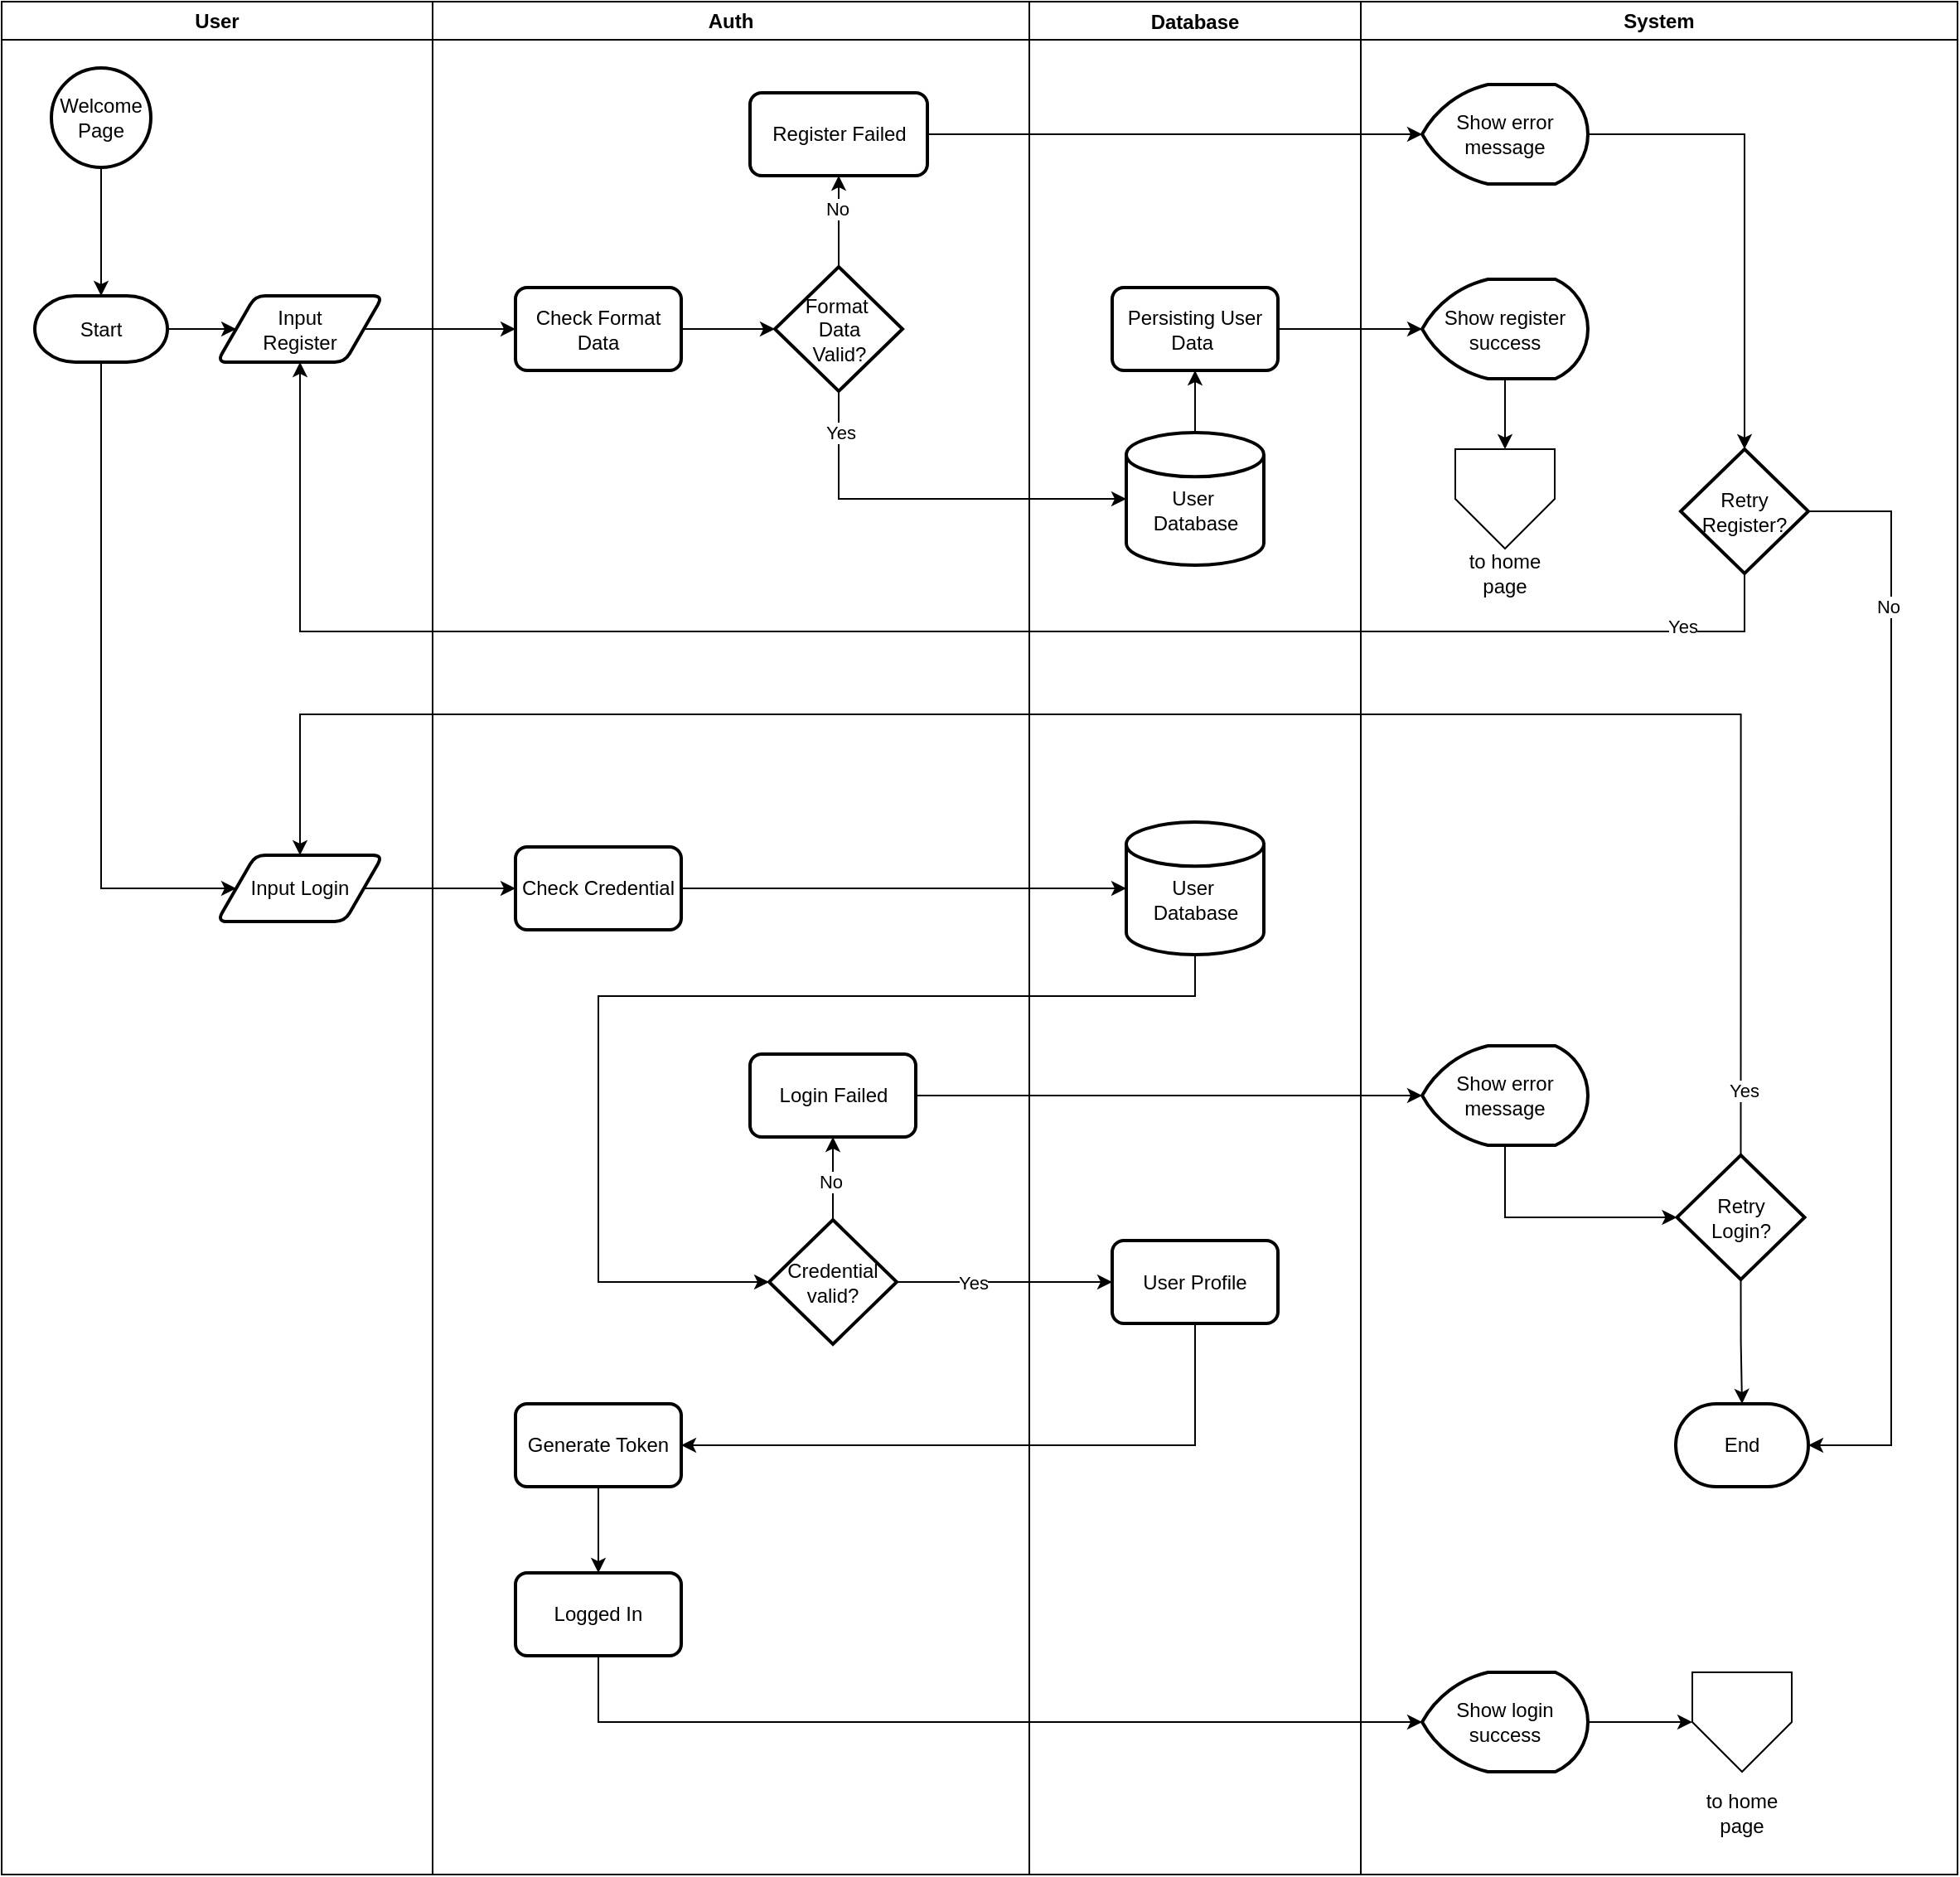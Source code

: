 <mxfile version="26.0.15" pages="2">
  <diagram id="C5RBs43oDa-KdzZeNtuy" name="Users">
    <mxGraphModel dx="1504" dy="710" grid="1" gridSize="10" guides="1" tooltips="1" connect="1" arrows="1" fold="1" page="1" pageScale="1" pageWidth="827" pageHeight="1169" math="0" shadow="0">
      <root>
        <mxCell id="WIyWlLk6GJQsqaUBKTNV-0" />
        <mxCell id="WIyWlLk6GJQsqaUBKTNV-1" parent="WIyWlLk6GJQsqaUBKTNV-0" />
        <mxCell id="IJASuBAqT-sii7Gef456-34" value="Database" style="swimlane;" vertex="1" parent="WIyWlLk6GJQsqaUBKTNV-1">
          <mxGeometry x="640" y="20" width="200" height="1130" as="geometry" />
        </mxCell>
        <mxCell id="I5kq6Bi214TYewrGyoF_-20" value="&lt;div&gt;&lt;br&gt;&lt;/div&gt;&lt;div&gt;User&amp;nbsp;&lt;/div&gt;&lt;div&gt;Database&lt;/div&gt;" style="strokeWidth=2;html=1;shape=mxgraph.flowchart.database;whiteSpace=wrap;" vertex="1" parent="IJASuBAqT-sii7Gef456-34">
          <mxGeometry x="58.5" y="495" width="83" height="80" as="geometry" />
        </mxCell>
        <mxCell id="ypqF2_i0VFzySZQqtAtH-0" value="User Profile" style="rounded=1;whiteSpace=wrap;html=1;absoluteArcSize=1;arcSize=14;strokeWidth=2;" vertex="1" parent="IJASuBAqT-sii7Gef456-34">
          <mxGeometry x="50" y="747.5" width="100" height="50" as="geometry" />
        </mxCell>
        <mxCell id="IJASuBAqT-sii7Gef456-7" value="User" style="swimlane;whiteSpace=wrap;html=1;" vertex="1" parent="WIyWlLk6GJQsqaUBKTNV-1">
          <mxGeometry x="20" y="20" width="260" height="1130" as="geometry" />
        </mxCell>
        <mxCell id="IJASuBAqT-sii7Gef456-5" value="Welcome Page" style="strokeWidth=2;html=1;shape=mxgraph.flowchart.start_2;whiteSpace=wrap;" vertex="1" parent="IJASuBAqT-sii7Gef456-7">
          <mxGeometry x="30" y="40" width="60" height="60" as="geometry" />
        </mxCell>
        <mxCell id="IJASuBAqT-sii7Gef456-8" value="Auth" style="swimlane;whiteSpace=wrap;html=1;" vertex="1" parent="WIyWlLk6GJQsqaUBKTNV-1">
          <mxGeometry x="280" y="20" width="360" height="1130" as="geometry" />
        </mxCell>
        <mxCell id="IJASuBAqT-sii7Gef456-9" value="System" style="swimlane;whiteSpace=wrap;html=1;" vertex="1" parent="WIyWlLk6GJQsqaUBKTNV-1">
          <mxGeometry x="840" y="20" width="360" height="1130" as="geometry" />
        </mxCell>
        <mxCell id="IJASuBAqT-sii7Gef456-64" style="edgeStyle=orthogonalEdgeStyle;rounded=0;orthogonalLoop=1;jettySize=auto;html=1;exitX=1;exitY=0.5;exitDx=0;exitDy=0;exitPerimeter=0;entryX=0.5;entryY=0;entryDx=0;entryDy=0;entryPerimeter=0;" edge="1" parent="IJASuBAqT-sii7Gef456-9" source="IJASuBAqT-sii7Gef456-58" target="IJASuBAqT-sii7Gef456-62">
          <mxGeometry relative="1" as="geometry" />
        </mxCell>
        <mxCell id="I5kq6Bi214TYewrGyoF_-12" style="edgeStyle=orthogonalEdgeStyle;rounded=0;orthogonalLoop=1;jettySize=auto;html=1;exitX=0.5;exitY=1;exitDx=0;exitDy=0;exitPerimeter=0;entryX=0.5;entryY=1;entryDx=0;entryDy=0;" edge="1" parent="IJASuBAqT-sii7Gef456-9" source="IJASuBAqT-sii7Gef456-62" target="IJASuBAqT-sii7Gef456-6">
          <mxGeometry relative="1" as="geometry">
            <Array as="points">
              <mxPoint x="232" y="380" />
              <mxPoint x="-640" y="380" />
            </Array>
          </mxGeometry>
        </mxCell>
        <mxCell id="I5kq6Bi214TYewrGyoF_-13" value="Yes" style="edgeLabel;html=1;align=center;verticalAlign=middle;resizable=0;points=[];" vertex="1" connectable="0" parent="I5kq6Bi214TYewrGyoF_-12">
          <mxGeometry x="-0.863" y="-3" relative="1" as="geometry">
            <mxPoint as="offset" />
          </mxGeometry>
        </mxCell>
        <mxCell id="IJASuBAqT-sii7Gef456-62" value="Retry&lt;br&gt;Register?" style="strokeWidth=2;html=1;shape=mxgraph.flowchart.decision;whiteSpace=wrap;" vertex="1" parent="IJASuBAqT-sii7Gef456-9">
          <mxGeometry x="193" y="270" width="77" height="75" as="geometry" />
        </mxCell>
        <mxCell id="IJASuBAqT-sii7Gef456-70" style="edgeStyle=orthogonalEdgeStyle;rounded=0;orthogonalLoop=1;jettySize=auto;html=1;exitX=1;exitY=0.5;exitDx=0;exitDy=0;exitPerimeter=0;entryX=0;entryY=0.5;entryDx=0;entryDy=0;" edge="1" parent="IJASuBAqT-sii7Gef456-9" source="IJASuBAqT-sii7Gef456-32" target="IJASuBAqT-sii7Gef456-69">
          <mxGeometry relative="1" as="geometry" />
        </mxCell>
        <mxCell id="IJASuBAqT-sii7Gef456-82" style="edgeStyle=orthogonalEdgeStyle;rounded=0;orthogonalLoop=1;jettySize=auto;html=1;exitX=0.5;exitY=1;exitDx=0;exitDy=0;exitPerimeter=0;entryX=0.5;entryY=0;entryDx=0;entryDy=0;entryPerimeter=0;" edge="1" parent="IJASuBAqT-sii7Gef456-9" source="IJASuBAqT-sii7Gef456-38" target="IJASuBAqT-sii7Gef456-81">
          <mxGeometry relative="1" as="geometry" />
        </mxCell>
        <mxCell id="ypqF2_i0VFzySZQqtAtH-5" style="edgeStyle=orthogonalEdgeStyle;rounded=0;orthogonalLoop=1;jettySize=auto;html=1;exitX=0.5;exitY=1;exitDx=0;exitDy=0;exitPerimeter=0;entryX=0;entryY=0.5;entryDx=0;entryDy=0;entryPerimeter=0;" edge="1" parent="IJASuBAqT-sii7Gef456-9" source="IJASuBAqT-sii7Gef456-30" target="IJASuBAqT-sii7Gef456-38">
          <mxGeometry relative="1" as="geometry" />
        </mxCell>
        <mxCell id="IJASuBAqT-sii7Gef456-52" value="Register Failed" style="rounded=1;whiteSpace=wrap;html=1;absoluteArcSize=1;arcSize=14;strokeWidth=2;" vertex="1" parent="IJASuBAqT-sii7Gef456-9">
          <mxGeometry x="-368.5" y="55" width="107" height="50" as="geometry" />
        </mxCell>
        <mxCell id="IJASuBAqT-sii7Gef456-59" style="edgeStyle=orthogonalEdgeStyle;rounded=0;orthogonalLoop=1;jettySize=auto;html=1;exitX=1;exitY=0.5;exitDx=0;exitDy=0;entryX=0;entryY=0.5;entryDx=0;entryDy=0;entryPerimeter=0;" edge="1" parent="IJASuBAqT-sii7Gef456-9" source="IJASuBAqT-sii7Gef456-52" target="IJASuBAqT-sii7Gef456-58">
          <mxGeometry relative="1" as="geometry" />
        </mxCell>
        <mxCell id="IJASuBAqT-sii7Gef456-58" value="Show error message" style="strokeWidth=2;html=1;shape=mxgraph.flowchart.display;whiteSpace=wrap;" vertex="1" parent="IJASuBAqT-sii7Gef456-9">
          <mxGeometry x="37" y="50" width="100" height="60" as="geometry" />
        </mxCell>
        <mxCell id="IJASuBAqT-sii7Gef456-3" value="Start" style="strokeWidth=2;html=1;shape=mxgraph.flowchart.terminator;whiteSpace=wrap;" vertex="1" parent="IJASuBAqT-sii7Gef456-9">
          <mxGeometry x="-800" y="177.5" width="80" height="40" as="geometry" />
        </mxCell>
        <mxCell id="IJASuBAqT-sii7Gef456-6" value="Input&lt;div&gt;Register&lt;/div&gt;" style="shape=parallelogram;html=1;strokeWidth=2;perimeter=parallelogramPerimeter;whiteSpace=wrap;rounded=1;arcSize=12;size=0.23;" vertex="1" parent="IJASuBAqT-sii7Gef456-9">
          <mxGeometry x="-690" y="177.5" width="100" height="40" as="geometry" />
        </mxCell>
        <mxCell id="IJASuBAqT-sii7Gef456-46" value="Check Format Data" style="rounded=1;whiteSpace=wrap;html=1;absoluteArcSize=1;arcSize=14;strokeWidth=2;" vertex="1" parent="IJASuBAqT-sii7Gef456-9">
          <mxGeometry x="-510" y="172.5" width="100" height="50" as="geometry" />
        </mxCell>
        <mxCell id="IJASuBAqT-sii7Gef456-48" value="Format&amp;nbsp;&lt;div&gt;Data&lt;/div&gt;&lt;div&gt;Valid?&lt;/div&gt;" style="strokeWidth=2;html=1;shape=mxgraph.flowchart.decision;whiteSpace=wrap;" vertex="1" parent="IJASuBAqT-sii7Gef456-9">
          <mxGeometry x="-353.5" y="160" width="77" height="75" as="geometry" />
        </mxCell>
        <mxCell id="IJASuBAqT-sii7Gef456-50" value="Persisting User Data&amp;nbsp;" style="rounded=1;whiteSpace=wrap;html=1;absoluteArcSize=1;arcSize=14;strokeWidth=2;" vertex="1" parent="IJASuBAqT-sii7Gef456-9">
          <mxGeometry x="-150" y="172.5" width="100" height="50" as="geometry" />
        </mxCell>
        <mxCell id="I5kq6Bi214TYewrGyoF_-0" value="&lt;div&gt;&lt;br&gt;&lt;/div&gt;&lt;div&gt;User&amp;nbsp;&lt;/div&gt;&lt;div&gt;Database&lt;/div&gt;" style="strokeWidth=2;html=1;shape=mxgraph.flowchart.database;whiteSpace=wrap;" vertex="1" parent="IJASuBAqT-sii7Gef456-9">
          <mxGeometry x="-141.5" y="260" width="83" height="80" as="geometry" />
        </mxCell>
        <mxCell id="I5kq6Bi214TYewrGyoF_-16" style="edgeStyle=orthogonalEdgeStyle;rounded=0;orthogonalLoop=1;jettySize=auto;html=1;exitX=0.5;exitY=1;exitDx=0;exitDy=0;exitPerimeter=0;entryX=0.5;entryY=0;entryDx=0;entryDy=0;" edge="1" parent="IJASuBAqT-sii7Gef456-9" source="IJASuBAqT-sii7Gef456-60" target="I5kq6Bi214TYewrGyoF_-14">
          <mxGeometry relative="1" as="geometry" />
        </mxCell>
        <mxCell id="IJASuBAqT-sii7Gef456-60" value="Show register success" style="strokeWidth=2;html=1;shape=mxgraph.flowchart.display;whiteSpace=wrap;" vertex="1" parent="IJASuBAqT-sii7Gef456-9">
          <mxGeometry x="37" y="167.5" width="100" height="60" as="geometry" />
        </mxCell>
        <mxCell id="IJASuBAqT-sii7Gef456-19" style="edgeStyle=orthogonalEdgeStyle;rounded=0;orthogonalLoop=1;jettySize=auto;html=1;exitX=1;exitY=0.5;exitDx=0;exitDy=0;exitPerimeter=0;entryX=0;entryY=0.5;entryDx=0;entryDy=0;" edge="1" parent="IJASuBAqT-sii7Gef456-9" source="IJASuBAqT-sii7Gef456-3" target="IJASuBAqT-sii7Gef456-6">
          <mxGeometry relative="1" as="geometry" />
        </mxCell>
        <mxCell id="IJASuBAqT-sii7Gef456-47" style="edgeStyle=orthogonalEdgeStyle;rounded=0;orthogonalLoop=1;jettySize=auto;html=1;exitX=1;exitY=0.5;exitDx=0;exitDy=0;entryX=0;entryY=0.5;entryDx=0;entryDy=0;" edge="1" parent="IJASuBAqT-sii7Gef456-9" source="IJASuBAqT-sii7Gef456-6" target="IJASuBAqT-sii7Gef456-46">
          <mxGeometry relative="1" as="geometry" />
        </mxCell>
        <mxCell id="I5kq6Bi214TYewrGyoF_-5" style="edgeStyle=orthogonalEdgeStyle;rounded=0;orthogonalLoop=1;jettySize=auto;html=1;exitX=0.5;exitY=0;exitDx=0;exitDy=0;exitPerimeter=0;entryX=0.5;entryY=1;entryDx=0;entryDy=0;" edge="1" parent="IJASuBAqT-sii7Gef456-9" source="IJASuBAqT-sii7Gef456-48" target="IJASuBAqT-sii7Gef456-52">
          <mxGeometry relative="1" as="geometry" />
        </mxCell>
        <mxCell id="I5kq6Bi214TYewrGyoF_-6" value="No" style="edgeLabel;html=1;align=center;verticalAlign=middle;resizable=0;points=[];" vertex="1" connectable="0" parent="I5kq6Bi214TYewrGyoF_-5">
          <mxGeometry x="0.282" y="1" relative="1" as="geometry">
            <mxPoint as="offset" />
          </mxGeometry>
        </mxCell>
        <mxCell id="IJASuBAqT-sii7Gef456-49" style="edgeStyle=orthogonalEdgeStyle;rounded=0;orthogonalLoop=1;jettySize=auto;html=1;exitX=1;exitY=0.5;exitDx=0;exitDy=0;entryX=0;entryY=0.5;entryDx=0;entryDy=0;entryPerimeter=0;" edge="1" parent="IJASuBAqT-sii7Gef456-9" source="IJASuBAqT-sii7Gef456-46" target="IJASuBAqT-sii7Gef456-48">
          <mxGeometry relative="1" as="geometry" />
        </mxCell>
        <mxCell id="I5kq6Bi214TYewrGyoF_-7" style="edgeStyle=orthogonalEdgeStyle;rounded=0;orthogonalLoop=1;jettySize=auto;html=1;exitX=0.5;exitY=1;exitDx=0;exitDy=0;exitPerimeter=0;entryX=0;entryY=0.5;entryDx=0;entryDy=0;entryPerimeter=0;" edge="1" parent="IJASuBAqT-sii7Gef456-9" source="IJASuBAqT-sii7Gef456-48" target="I5kq6Bi214TYewrGyoF_-0">
          <mxGeometry relative="1" as="geometry" />
        </mxCell>
        <mxCell id="I5kq6Bi214TYewrGyoF_-8" value="Yes" style="edgeLabel;html=1;align=center;verticalAlign=middle;resizable=0;points=[];" vertex="1" connectable="0" parent="I5kq6Bi214TYewrGyoF_-7">
          <mxGeometry x="-0.79" y="1" relative="1" as="geometry">
            <mxPoint as="offset" />
          </mxGeometry>
        </mxCell>
        <mxCell id="I5kq6Bi214TYewrGyoF_-9" style="edgeStyle=orthogonalEdgeStyle;rounded=0;orthogonalLoop=1;jettySize=auto;html=1;exitX=0.5;exitY=0;exitDx=0;exitDy=0;exitPerimeter=0;entryX=0.5;entryY=1;entryDx=0;entryDy=0;" edge="1" parent="IJASuBAqT-sii7Gef456-9" source="I5kq6Bi214TYewrGyoF_-0" target="IJASuBAqT-sii7Gef456-50">
          <mxGeometry relative="1" as="geometry" />
        </mxCell>
        <mxCell id="IJASuBAqT-sii7Gef456-61" style="edgeStyle=orthogonalEdgeStyle;rounded=0;orthogonalLoop=1;jettySize=auto;html=1;exitX=1;exitY=0.5;exitDx=0;exitDy=0;entryX=0;entryY=0.5;entryDx=0;entryDy=0;entryPerimeter=0;" edge="1" parent="IJASuBAqT-sii7Gef456-9" source="IJASuBAqT-sii7Gef456-50" target="IJASuBAqT-sii7Gef456-60">
          <mxGeometry relative="1" as="geometry" />
        </mxCell>
        <mxCell id="IJASuBAqT-sii7Gef456-13" value="Check Credential" style="rounded=1;whiteSpace=wrap;html=1;absoluteArcSize=1;arcSize=14;strokeWidth=2;" vertex="1" parent="IJASuBAqT-sii7Gef456-9">
          <mxGeometry x="-510" y="510" width="100" height="50" as="geometry" />
        </mxCell>
        <mxCell id="IJASuBAqT-sii7Gef456-25" value="Login Failed" style="rounded=1;whiteSpace=wrap;html=1;absoluteArcSize=1;arcSize=14;strokeWidth=2;" vertex="1" parent="IJASuBAqT-sii7Gef456-9">
          <mxGeometry x="-368.5" y="635" width="100" height="50" as="geometry" />
        </mxCell>
        <mxCell id="IJASuBAqT-sii7Gef456-14" value="Credential valid?" style="strokeWidth=2;html=1;shape=mxgraph.flowchart.decision;whiteSpace=wrap;" vertex="1" parent="IJASuBAqT-sii7Gef456-9">
          <mxGeometry x="-357" y="735" width="77" height="75" as="geometry" />
        </mxCell>
        <mxCell id="IJASuBAqT-sii7Gef456-15" value="Generate Token" style="rounded=1;whiteSpace=wrap;html=1;absoluteArcSize=1;arcSize=14;strokeWidth=2;" vertex="1" parent="IJASuBAqT-sii7Gef456-9">
          <mxGeometry x="-510" y="846" width="100" height="50" as="geometry" />
        </mxCell>
        <mxCell id="IJASuBAqT-sii7Gef456-23" value="Logged In" style="rounded=1;whiteSpace=wrap;html=1;absoluteArcSize=1;arcSize=14;strokeWidth=2;" vertex="1" parent="IJASuBAqT-sii7Gef456-9">
          <mxGeometry x="-510" y="948" width="100" height="50" as="geometry" />
        </mxCell>
        <mxCell id="IJASuBAqT-sii7Gef456-38" value="Retry&lt;br&gt;Login?" style="strokeWidth=2;html=1;shape=mxgraph.flowchart.decision;whiteSpace=wrap;" vertex="1" parent="IJASuBAqT-sii7Gef456-9">
          <mxGeometry x="190.75" y="696" width="77" height="75" as="geometry" />
        </mxCell>
        <mxCell id="IJASuBAqT-sii7Gef456-30" value="Show error message" style="strokeWidth=2;html=1;shape=mxgraph.flowchart.display;whiteSpace=wrap;" vertex="1" parent="IJASuBAqT-sii7Gef456-9">
          <mxGeometry x="37" y="630" width="100" height="60" as="geometry" />
        </mxCell>
        <mxCell id="IJASuBAqT-sii7Gef456-32" value="Show login success" style="strokeWidth=2;html=1;shape=mxgraph.flowchart.display;whiteSpace=wrap;" vertex="1" parent="IJASuBAqT-sii7Gef456-9">
          <mxGeometry x="37" y="1008" width="100" height="60" as="geometry" />
        </mxCell>
        <mxCell id="IJASuBAqT-sii7Gef456-69" value="" style="verticalLabelPosition=bottom;verticalAlign=top;html=1;shape=offPageConnector;rounded=0;size=0.5;" vertex="1" parent="IJASuBAqT-sii7Gef456-9">
          <mxGeometry x="200" y="1008" width="60" height="60" as="geometry" />
        </mxCell>
        <mxCell id="IJASuBAqT-sii7Gef456-37" value="to home page" style="text;html=1;align=center;verticalAlign=middle;whiteSpace=wrap;rounded=0;" vertex="1" parent="IJASuBAqT-sii7Gef456-9">
          <mxGeometry x="200" y="1078" width="60" height="30" as="geometry" />
        </mxCell>
        <mxCell id="IJASuBAqT-sii7Gef456-81" value="End" style="strokeWidth=2;html=1;shape=mxgraph.flowchart.terminator;whiteSpace=wrap;" vertex="1" parent="IJASuBAqT-sii7Gef456-9">
          <mxGeometry x="190" y="846" width="80" height="50" as="geometry" />
        </mxCell>
        <mxCell id="IJASuBAqT-sii7Gef456-31" style="edgeStyle=orthogonalEdgeStyle;rounded=0;orthogonalLoop=1;jettySize=auto;html=1;exitX=1;exitY=0.5;exitDx=0;exitDy=0;entryX=0;entryY=0.5;entryDx=0;entryDy=0;entryPerimeter=0;" edge="1" parent="IJASuBAqT-sii7Gef456-9" source="IJASuBAqT-sii7Gef456-25" target="IJASuBAqT-sii7Gef456-30">
          <mxGeometry relative="1" as="geometry" />
        </mxCell>
        <mxCell id="ypqF2_i0VFzySZQqtAtH-6" style="edgeStyle=orthogonalEdgeStyle;rounded=0;orthogonalLoop=1;jettySize=auto;html=1;exitX=0.5;exitY=0;exitDx=0;exitDy=0;exitPerimeter=0;entryX=0.5;entryY=1;entryDx=0;entryDy=0;" edge="1" parent="IJASuBAqT-sii7Gef456-9" source="IJASuBAqT-sii7Gef456-14" target="IJASuBAqT-sii7Gef456-25">
          <mxGeometry relative="1" as="geometry" />
        </mxCell>
        <mxCell id="ypqF2_i0VFzySZQqtAtH-7" value="No" style="edgeLabel;html=1;align=center;verticalAlign=middle;resizable=0;points=[];" vertex="1" connectable="0" parent="ypqF2_i0VFzySZQqtAtH-6">
          <mxGeometry x="-0.059" y="2" relative="1" as="geometry">
            <mxPoint as="offset" />
          </mxGeometry>
        </mxCell>
        <mxCell id="IJASuBAqT-sii7Gef456-24" style="edgeStyle=orthogonalEdgeStyle;rounded=0;orthogonalLoop=1;jettySize=auto;html=1;exitX=0.5;exitY=1;exitDx=0;exitDy=0;entryX=0.5;entryY=0;entryDx=0;entryDy=0;" edge="1" parent="IJASuBAqT-sii7Gef456-9" source="IJASuBAqT-sii7Gef456-15" target="IJASuBAqT-sii7Gef456-23">
          <mxGeometry relative="1" as="geometry" />
        </mxCell>
        <mxCell id="IJASuBAqT-sii7Gef456-33" style="edgeStyle=orthogonalEdgeStyle;rounded=0;orthogonalLoop=1;jettySize=auto;html=1;exitX=0.5;exitY=1;exitDx=0;exitDy=0;entryX=0;entryY=0.5;entryDx=0;entryDy=0;entryPerimeter=0;" edge="1" parent="IJASuBAqT-sii7Gef456-9" source="IJASuBAqT-sii7Gef456-23" target="IJASuBAqT-sii7Gef456-32">
          <mxGeometry relative="1" as="geometry" />
        </mxCell>
        <mxCell id="IJASuBAqT-sii7Gef456-16" value="Input Login" style="shape=parallelogram;html=1;strokeWidth=2;perimeter=parallelogramPerimeter;whiteSpace=wrap;rounded=1;arcSize=12;size=0.23;" vertex="1" parent="IJASuBAqT-sii7Gef456-9">
          <mxGeometry x="-690" y="515" width="100" height="40" as="geometry" />
        </mxCell>
        <mxCell id="IJASuBAqT-sii7Gef456-20" style="edgeStyle=orthogonalEdgeStyle;rounded=0;orthogonalLoop=1;jettySize=auto;html=1;exitX=1;exitY=0.5;exitDx=0;exitDy=0;entryX=0;entryY=0.5;entryDx=0;entryDy=0;" edge="1" parent="IJASuBAqT-sii7Gef456-9" source="IJASuBAqT-sii7Gef456-16" target="IJASuBAqT-sii7Gef456-13">
          <mxGeometry relative="1" as="geometry" />
        </mxCell>
        <mxCell id="IJASuBAqT-sii7Gef456-72" style="edgeStyle=orthogonalEdgeStyle;rounded=0;orthogonalLoop=1;jettySize=auto;html=1;exitX=0.5;exitY=0;exitDx=0;exitDy=0;exitPerimeter=0;entryX=0.5;entryY=0;entryDx=0;entryDy=0;" edge="1" parent="IJASuBAqT-sii7Gef456-9" source="IJASuBAqT-sii7Gef456-38" target="IJASuBAqT-sii7Gef456-16">
          <mxGeometry relative="1" as="geometry">
            <Array as="points">
              <mxPoint x="229" y="430" />
              <mxPoint x="-640" y="430" />
            </Array>
          </mxGeometry>
        </mxCell>
        <mxCell id="IJASuBAqT-sii7Gef456-73" value="Yes" style="edgeLabel;html=1;align=center;verticalAlign=middle;resizable=0;points=[];" vertex="1" connectable="0" parent="IJASuBAqT-sii7Gef456-72">
          <mxGeometry x="-0.935" y="-1" relative="1" as="geometry">
            <mxPoint as="offset" />
          </mxGeometry>
        </mxCell>
        <mxCell id="IJASuBAqT-sii7Gef456-71" style="edgeStyle=orthogonalEdgeStyle;rounded=0;orthogonalLoop=1;jettySize=auto;html=1;exitX=0.5;exitY=1;exitDx=0;exitDy=0;exitPerimeter=0;entryX=0;entryY=0.5;entryDx=0;entryDy=0;" edge="1" parent="IJASuBAqT-sii7Gef456-9" source="IJASuBAqT-sii7Gef456-3" target="IJASuBAqT-sii7Gef456-16">
          <mxGeometry relative="1" as="geometry">
            <Array as="points">
              <mxPoint x="-760" y="535" />
            </Array>
          </mxGeometry>
        </mxCell>
        <mxCell id="I5kq6Bi214TYewrGyoF_-14" value="" style="verticalLabelPosition=bottom;verticalAlign=top;html=1;shape=offPageConnector;rounded=0;size=0.5;" vertex="1" parent="IJASuBAqT-sii7Gef456-9">
          <mxGeometry x="57" y="270" width="60" height="60" as="geometry" />
        </mxCell>
        <mxCell id="I5kq6Bi214TYewrGyoF_-15" value="to home page" style="text;html=1;align=center;verticalAlign=middle;whiteSpace=wrap;rounded=0;" vertex="1" parent="IJASuBAqT-sii7Gef456-9">
          <mxGeometry x="57" y="330" width="60" height="30" as="geometry" />
        </mxCell>
        <mxCell id="I5kq6Bi214TYewrGyoF_-18" style="edgeStyle=orthogonalEdgeStyle;rounded=0;orthogonalLoop=1;jettySize=auto;html=1;exitX=1;exitY=0.5;exitDx=0;exitDy=0;exitPerimeter=0;entryX=1;entryY=0.5;entryDx=0;entryDy=0;entryPerimeter=0;" edge="1" parent="IJASuBAqT-sii7Gef456-9" source="IJASuBAqT-sii7Gef456-62" target="IJASuBAqT-sii7Gef456-81">
          <mxGeometry relative="1" as="geometry">
            <Array as="points">
              <mxPoint x="320" y="308" />
              <mxPoint x="320" y="871" />
            </Array>
          </mxGeometry>
        </mxCell>
        <mxCell id="I5kq6Bi214TYewrGyoF_-19" value="No" style="edgeLabel;html=1;align=center;verticalAlign=middle;resizable=0;points=[];" vertex="1" connectable="0" parent="I5kq6Bi214TYewrGyoF_-18">
          <mxGeometry x="-0.677" y="-2" relative="1" as="geometry">
            <mxPoint as="offset" />
          </mxGeometry>
        </mxCell>
        <mxCell id="IJASuBAqT-sii7Gef456-17" style="edgeStyle=orthogonalEdgeStyle;rounded=0;orthogonalLoop=1;jettySize=auto;html=1;exitX=0.5;exitY=1;exitDx=0;exitDy=0;exitPerimeter=0;entryX=0.5;entryY=0;entryDx=0;entryDy=0;entryPerimeter=0;" edge="1" parent="WIyWlLk6GJQsqaUBKTNV-1" source="IJASuBAqT-sii7Gef456-5" target="IJASuBAqT-sii7Gef456-3">
          <mxGeometry relative="1" as="geometry" />
        </mxCell>
        <mxCell id="I5kq6Bi214TYewrGyoF_-21" style="edgeStyle=orthogonalEdgeStyle;rounded=0;orthogonalLoop=1;jettySize=auto;html=1;exitX=1;exitY=0.5;exitDx=0;exitDy=0;" edge="1" parent="WIyWlLk6GJQsqaUBKTNV-1" source="IJASuBAqT-sii7Gef456-13" target="I5kq6Bi214TYewrGyoF_-20">
          <mxGeometry relative="1" as="geometry" />
        </mxCell>
        <mxCell id="ypqF2_i0VFzySZQqtAtH-8" style="edgeStyle=orthogonalEdgeStyle;rounded=0;orthogonalLoop=1;jettySize=auto;html=1;exitX=1;exitY=0.5;exitDx=0;exitDy=0;exitPerimeter=0;entryX=0;entryY=0.5;entryDx=0;entryDy=0;" edge="1" parent="WIyWlLk6GJQsqaUBKTNV-1" source="IJASuBAqT-sii7Gef456-14" target="ypqF2_i0VFzySZQqtAtH-0">
          <mxGeometry relative="1" as="geometry" />
        </mxCell>
        <mxCell id="ypqF2_i0VFzySZQqtAtH-9" value="Yes" style="edgeLabel;html=1;align=center;verticalAlign=middle;resizable=0;points=[];" vertex="1" connectable="0" parent="ypqF2_i0VFzySZQqtAtH-8">
          <mxGeometry x="-0.292" relative="1" as="geometry">
            <mxPoint as="offset" />
          </mxGeometry>
        </mxCell>
        <mxCell id="I5kq6Bi214TYewrGyoF_-23" style="edgeStyle=orthogonalEdgeStyle;rounded=0;orthogonalLoop=1;jettySize=auto;html=1;exitX=0.5;exitY=1;exitDx=0;exitDy=0;exitPerimeter=0;entryX=0;entryY=0.5;entryDx=0;entryDy=0;entryPerimeter=0;" edge="1" parent="WIyWlLk6GJQsqaUBKTNV-1" source="I5kq6Bi214TYewrGyoF_-20" target="IJASuBAqT-sii7Gef456-14">
          <mxGeometry relative="1" as="geometry">
            <Array as="points">
              <mxPoint x="740" y="620" />
              <mxPoint x="380" y="620" />
              <mxPoint x="380" y="793" />
            </Array>
          </mxGeometry>
        </mxCell>
        <mxCell id="I5kq6Bi214TYewrGyoF_-24" style="edgeStyle=orthogonalEdgeStyle;rounded=0;orthogonalLoop=1;jettySize=auto;html=1;exitX=0.5;exitY=1;exitDx=0;exitDy=0;entryX=1;entryY=0.5;entryDx=0;entryDy=0;" edge="1" parent="WIyWlLk6GJQsqaUBKTNV-1" source="ypqF2_i0VFzySZQqtAtH-0" target="IJASuBAqT-sii7Gef456-15">
          <mxGeometry relative="1" as="geometry" />
        </mxCell>
      </root>
    </mxGraphModel>
  </diagram>
  <diagram id="zrLRdbO02RrdYoaZa47U" name="Products">
    <mxGraphModel dx="1593" dy="752" grid="1" gridSize="10" guides="1" tooltips="1" connect="1" arrows="1" fold="1" page="1" pageScale="1" pageWidth="1654" pageHeight="1169" math="0" shadow="0">
      <root>
        <mxCell id="0" />
        <mxCell id="1" parent="0" />
        <mxCell id="-D6skDgQAgowbGvXmUqX-1" value="Database" style="swimlane;" vertex="1" parent="1">
          <mxGeometry x="383" y="30" width="367" height="1000" as="geometry" />
        </mxCell>
        <mxCell id="-D6skDgQAgowbGvXmUqX-56" value="&lt;div&gt;&lt;br&gt;&lt;/div&gt;Product List" style="strokeWidth=2;html=1;shape=mxgraph.flowchart.database;whiteSpace=wrap;" vertex="1" parent="-D6skDgQAgowbGvXmUqX-1">
          <mxGeometry x="207" y="155" width="83" height="80" as="geometry" />
        </mxCell>
        <mxCell id="-D6skDgQAgowbGvXmUqX-59" value="Post New&amp;nbsp;&lt;div&gt;Product&lt;/div&gt;" style="shape=parallelogram;html=1;strokeWidth=2;perimeter=parallelogramPerimeter;whiteSpace=wrap;rounded=1;arcSize=12;size=0.23;" vertex="1" parent="-D6skDgQAgowbGvXmUqX-1">
          <mxGeometry x="-140" y="53" width="110" height="50" as="geometry" />
        </mxCell>
        <mxCell id="-D6skDgQAgowbGvXmUqX-60" style="edgeStyle=orthogonalEdgeStyle;rounded=0;orthogonalLoop=1;jettySize=auto;html=1;exitX=1;exitY=0.5;exitDx=0;exitDy=0;entryX=0;entryY=0.5;entryDx=0;entryDy=0;" edge="1" parent="-D6skDgQAgowbGvXmUqX-1" source="-D6skDgQAgowbGvXmUqX-59" target="-D6skDgQAgowbGvXmUqX-54">
          <mxGeometry relative="1" as="geometry" />
        </mxCell>
        <mxCell id="-D6skDgQAgowbGvXmUqX-54" value="Add Product" style="rounded=1;whiteSpace=wrap;html=1;absoluteArcSize=1;arcSize=14;strokeWidth=2;" vertex="1" parent="-D6skDgQAgowbGvXmUqX-1">
          <mxGeometry x="50" y="53" width="100" height="50" as="geometry" />
        </mxCell>
        <mxCell id="SM01RBloFJ-BLzvVUUTe-7" style="edgeStyle=orthogonalEdgeStyle;rounded=0;orthogonalLoop=1;jettySize=auto;html=1;exitX=1;exitY=0.5;exitDx=0;exitDy=0;entryX=0.5;entryY=1;entryDx=0;entryDy=0;entryPerimeter=0;" edge="1" parent="-D6skDgQAgowbGvXmUqX-1" source="-D6skDgQAgowbGvXmUqX-68" target="-D6skDgQAgowbGvXmUqX-56">
          <mxGeometry relative="1" as="geometry" />
        </mxCell>
        <mxCell id="-D6skDgQAgowbGvXmUqX-68" value="Update Data Product" style="rounded=1;whiteSpace=wrap;html=1;absoluteArcSize=1;arcSize=14;strokeWidth=2;" vertex="1" parent="-D6skDgQAgowbGvXmUqX-1">
          <mxGeometry x="50" y="290" width="100" height="50" as="geometry" />
        </mxCell>
        <mxCell id="SM01RBloFJ-BLzvVUUTe-10" style="edgeStyle=orthogonalEdgeStyle;rounded=0;orthogonalLoop=1;jettySize=auto;html=1;exitX=1;exitY=0.5;exitDx=0;exitDy=0;entryX=0.5;entryY=0;entryDx=0;entryDy=0;entryPerimeter=0;" edge="1" parent="-D6skDgQAgowbGvXmUqX-1" source="-D6skDgQAgowbGvXmUqX-54" target="-D6skDgQAgowbGvXmUqX-56">
          <mxGeometry relative="1" as="geometry" />
        </mxCell>
        <mxCell id="SM01RBloFJ-BLzvVUUTe-22" value="Delete Data Product" style="rounded=1;whiteSpace=wrap;html=1;absoluteArcSize=1;arcSize=14;strokeWidth=2;" vertex="1" parent="-D6skDgQAgowbGvXmUqX-1">
          <mxGeometry x="50" y="410" width="100" height="50" as="geometry" />
        </mxCell>
        <mxCell id="SM01RBloFJ-BLzvVUUTe-25" style="edgeStyle=orthogonalEdgeStyle;rounded=0;orthogonalLoop=1;jettySize=auto;html=1;exitX=1;exitY=0.5;exitDx=0;exitDy=0;entryX=0.838;entryY=0.972;entryDx=0;entryDy=0;entryPerimeter=0;" edge="1" parent="-D6skDgQAgowbGvXmUqX-1" source="SM01RBloFJ-BLzvVUUTe-22" target="-D6skDgQAgowbGvXmUqX-56">
          <mxGeometry relative="1" as="geometry" />
        </mxCell>
        <mxCell id="-D6skDgQAgowbGvXmUqX-12" value="User - Seller" style="swimlane;whiteSpace=wrap;html=1;" vertex="1" parent="1">
          <mxGeometry x="23" y="30" width="360" height="1000" as="geometry" />
        </mxCell>
        <mxCell id="SM01RBloFJ-BLzvVUUTe-11" style="edgeStyle=orthogonalEdgeStyle;rounded=0;orthogonalLoop=1;jettySize=auto;html=1;exitX=0.5;exitY=1;exitDx=0;exitDy=0;exitPerimeter=0;entryX=0;entryY=0.5;entryDx=0;entryDy=0;" edge="1" parent="-D6skDgQAgowbGvXmUqX-12" source="-D6skDgQAgowbGvXmUqX-40" target="-D6skDgQAgowbGvXmUqX-49">
          <mxGeometry relative="1" as="geometry" />
        </mxCell>
        <mxCell id="SM01RBloFJ-BLzvVUUTe-20" style="edgeStyle=orthogonalEdgeStyle;rounded=0;orthogonalLoop=1;jettySize=auto;html=1;exitX=0.5;exitY=1;exitDx=0;exitDy=0;exitPerimeter=0;entryX=0;entryY=0.5;entryDx=0;entryDy=0;" edge="1" parent="-D6skDgQAgowbGvXmUqX-12" source="-D6skDgQAgowbGvXmUqX-40" target="SM01RBloFJ-BLzvVUUTe-14">
          <mxGeometry relative="1" as="geometry">
            <Array as="points">
              <mxPoint x="157" y="315" />
            </Array>
          </mxGeometry>
        </mxCell>
        <mxCell id="SM01RBloFJ-BLzvVUUTe-21" style="edgeStyle=orthogonalEdgeStyle;rounded=0;orthogonalLoop=1;jettySize=auto;html=1;exitX=0.5;exitY=1;exitDx=0;exitDy=0;exitPerimeter=0;entryX=0;entryY=0.5;entryDx=0;entryDy=0;" edge="1" parent="-D6skDgQAgowbGvXmUqX-12" source="-D6skDgQAgowbGvXmUqX-40" target="SM01RBloFJ-BLzvVUUTe-18">
          <mxGeometry relative="1" as="geometry">
            <Array as="points">
              <mxPoint x="157" y="435" />
            </Array>
          </mxGeometry>
        </mxCell>
        <mxCell id="-D6skDgQAgowbGvXmUqX-40" value="Products Page" style="strokeWidth=2;html=1;shape=mxgraph.flowchart.start_2;whiteSpace=wrap;" vertex="1" parent="-D6skDgQAgowbGvXmUqX-12">
          <mxGeometry x="127" y="48" width="60" height="60" as="geometry" />
        </mxCell>
        <mxCell id="-D6skDgQAgowbGvXmUqX-42" value="Home Page" style="strokeWidth=2;html=1;shape=mxgraph.flowchart.start_2;whiteSpace=wrap;" vertex="1" parent="-D6skDgQAgowbGvXmUqX-12">
          <mxGeometry x="27" y="48" width="60" height="60" as="geometry" />
        </mxCell>
        <mxCell id="-D6skDgQAgowbGvXmUqX-48" style="edgeStyle=orthogonalEdgeStyle;rounded=0;orthogonalLoop=1;jettySize=auto;html=1;exitX=1;exitY=0.5;exitDx=0;exitDy=0;exitPerimeter=0;entryX=0;entryY=0.5;entryDx=0;entryDy=0;entryPerimeter=0;" edge="1" parent="-D6skDgQAgowbGvXmUqX-12" source="-D6skDgQAgowbGvXmUqX-42" target="-D6skDgQAgowbGvXmUqX-40">
          <mxGeometry relative="1" as="geometry" />
        </mxCell>
        <mxCell id="-D6skDgQAgowbGvXmUqX-49" value="Display Product" style="rounded=1;whiteSpace=wrap;html=1;absoluteArcSize=1;arcSize=14;strokeWidth=2;" vertex="1" parent="-D6skDgQAgowbGvXmUqX-12">
          <mxGeometry x="217" y="170" width="100" height="50" as="geometry" />
        </mxCell>
        <mxCell id="SM01RBloFJ-BLzvVUUTe-14" value="Put/Update&amp;nbsp;&lt;div&gt;Product&lt;/div&gt;" style="shape=parallelogram;html=1;strokeWidth=2;perimeter=parallelogramPerimeter;whiteSpace=wrap;rounded=1;arcSize=12;size=0.23;" vertex="1" parent="-D6skDgQAgowbGvXmUqX-12">
          <mxGeometry x="212" y="290" width="110" height="50" as="geometry" />
        </mxCell>
        <mxCell id="SM01RBloFJ-BLzvVUUTe-18" value="Delete&amp;nbsp;&lt;div&gt;Product&lt;/div&gt;" style="shape=parallelogram;html=1;strokeWidth=2;perimeter=parallelogramPerimeter;whiteSpace=wrap;rounded=1;arcSize=12;size=0.23;" vertex="1" parent="-D6skDgQAgowbGvXmUqX-12">
          <mxGeometry x="212" y="410" width="110" height="50" as="geometry" />
        </mxCell>
        <mxCell id="-D6skDgQAgowbGvXmUqX-22" value="System" style="swimlane;whiteSpace=wrap;html=1;" vertex="1" parent="1">
          <mxGeometry x="750" y="30" width="310" height="1000" as="geometry" />
        </mxCell>
        <mxCell id="-D6skDgQAgowbGvXmUqX-28" value="Retry&lt;br&gt;Login?" style="strokeWidth=2;html=1;shape=mxgraph.flowchart.decision;whiteSpace=wrap;" vertex="1" parent="-D6skDgQAgowbGvXmUqX-22">
          <mxGeometry x="190.75" y="577" width="77" height="75" as="geometry" />
        </mxCell>
        <mxCell id="-D6skDgQAgowbGvXmUqX-29" value="" style="verticalLabelPosition=bottom;verticalAlign=top;html=1;shape=offPageConnector;rounded=0;size=0.5;" vertex="1" parent="-D6skDgQAgowbGvXmUqX-22">
          <mxGeometry x="200" y="842" width="60" height="60" as="geometry" />
        </mxCell>
        <mxCell id="-D6skDgQAgowbGvXmUqX-30" value="to home page" style="text;html=1;align=center;verticalAlign=middle;whiteSpace=wrap;rounded=0;" vertex="1" parent="-D6skDgQAgowbGvXmUqX-22">
          <mxGeometry x="200" y="912" width="60" height="30" as="geometry" />
        </mxCell>
        <mxCell id="-D6skDgQAgowbGvXmUqX-33" value="Show product detail" style="strokeWidth=2;html=1;shape=mxgraph.flowchart.display;whiteSpace=wrap;" vertex="1" parent="-D6skDgQAgowbGvXmUqX-22">
          <mxGeometry x="50" y="165" width="100" height="60" as="geometry" />
        </mxCell>
        <mxCell id="-D6skDgQAgowbGvXmUqX-34" value="End" style="strokeWidth=2;html=1;shape=mxgraph.flowchart.terminator;whiteSpace=wrap;" vertex="1" parent="-D6skDgQAgowbGvXmUqX-22">
          <mxGeometry x="190" y="727" width="80" height="50" as="geometry" />
        </mxCell>
        <mxCell id="SM01RBloFJ-BLzvVUUTe-5" style="edgeStyle=orthogonalEdgeStyle;rounded=0;orthogonalLoop=1;jettySize=auto;html=1;exitX=1;exitY=0.5;exitDx=0;exitDy=0;exitPerimeter=0;entryX=0;entryY=0.5;entryDx=0;entryDy=0;entryPerimeter=0;" edge="1" parent="1" source="-D6skDgQAgowbGvXmUqX-56" target="-D6skDgQAgowbGvXmUqX-33">
          <mxGeometry relative="1" as="geometry" />
        </mxCell>
        <mxCell id="SM01RBloFJ-BLzvVUUTe-9" style="edgeStyle=orthogonalEdgeStyle;rounded=0;orthogonalLoop=1;jettySize=auto;html=1;exitX=1;exitY=0.5;exitDx=0;exitDy=0;exitPerimeter=0;entryX=0;entryY=0.5;entryDx=0;entryDy=0;" edge="1" parent="1" source="-D6skDgQAgowbGvXmUqX-40" target="-D6skDgQAgowbGvXmUqX-59">
          <mxGeometry relative="1" as="geometry" />
        </mxCell>
        <mxCell id="SM01RBloFJ-BLzvVUUTe-16" style="edgeStyle=orthogonalEdgeStyle;rounded=0;orthogonalLoop=1;jettySize=auto;html=1;exitX=1;exitY=0.5;exitDx=0;exitDy=0;entryX=0;entryY=0.5;entryDx=0;entryDy=0;entryPerimeter=0;" edge="1" parent="1" source="-D6skDgQAgowbGvXmUqX-49" target="-D6skDgQAgowbGvXmUqX-56">
          <mxGeometry relative="1" as="geometry" />
        </mxCell>
        <mxCell id="SM01RBloFJ-BLzvVUUTe-17" style="edgeStyle=orthogonalEdgeStyle;rounded=0;orthogonalLoop=1;jettySize=auto;html=1;exitX=1;exitY=0.5;exitDx=0;exitDy=0;" edge="1" parent="1" source="SM01RBloFJ-BLzvVUUTe-14" target="-D6skDgQAgowbGvXmUqX-68">
          <mxGeometry relative="1" as="geometry" />
        </mxCell>
        <mxCell id="SM01RBloFJ-BLzvVUUTe-23" style="edgeStyle=orthogonalEdgeStyle;rounded=0;orthogonalLoop=1;jettySize=auto;html=1;exitX=1;exitY=0.5;exitDx=0;exitDy=0;entryX=0;entryY=0.5;entryDx=0;entryDy=0;" edge="1" parent="1" source="SM01RBloFJ-BLzvVUUTe-18" target="SM01RBloFJ-BLzvVUUTe-22">
          <mxGeometry relative="1" as="geometry" />
        </mxCell>
      </root>
    </mxGraphModel>
  </diagram>
</mxfile>
